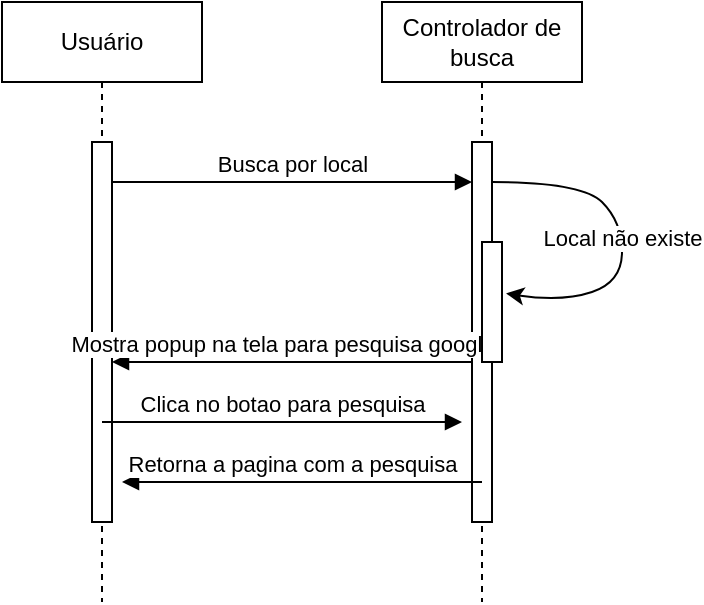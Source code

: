 <mxfile version="24.7.5">
  <diagram name="Página-1" id="30S28V-sfpHmcAIecQgn">
    <mxGraphModel dx="546" dy="819" grid="1" gridSize="10" guides="1" tooltips="1" connect="1" arrows="1" fold="1" page="1" pageScale="1" pageWidth="827" pageHeight="1169" math="0" shadow="0">
      <root>
        <mxCell id="0" />
        <mxCell id="1" parent="0" />
        <mxCell id="teBmgloNEacWPZcQMbZP-2" value="Usuário" style="shape=umlLifeline;perimeter=lifelinePerimeter;whiteSpace=wrap;html=1;container=0;dropTarget=0;collapsible=0;recursiveResize=0;outlineConnect=0;portConstraint=eastwest;newEdgeStyle={&quot;edgeStyle&quot;:&quot;elbowEdgeStyle&quot;,&quot;elbow&quot;:&quot;vertical&quot;,&quot;curved&quot;:0,&quot;rounded&quot;:0};" parent="1" vertex="1">
          <mxGeometry x="90" y="80" width="100" height="300" as="geometry" />
        </mxCell>
        <mxCell id="teBmgloNEacWPZcQMbZP-3" value="" style="html=1;points=[];perimeter=orthogonalPerimeter;outlineConnect=0;targetShapes=umlLifeline;portConstraint=eastwest;newEdgeStyle={&quot;edgeStyle&quot;:&quot;elbowEdgeStyle&quot;,&quot;elbow&quot;:&quot;vertical&quot;,&quot;curved&quot;:0,&quot;rounded&quot;:0};" parent="teBmgloNEacWPZcQMbZP-2" vertex="1">
          <mxGeometry x="45" y="70" width="10" height="190" as="geometry" />
        </mxCell>
        <mxCell id="teBmgloNEacWPZcQMbZP-4" value="Controlador de busca" style="shape=umlLifeline;perimeter=lifelinePerimeter;whiteSpace=wrap;html=1;container=0;dropTarget=0;collapsible=0;recursiveResize=0;outlineConnect=0;portConstraint=eastwest;newEdgeStyle={&quot;edgeStyle&quot;:&quot;elbowEdgeStyle&quot;,&quot;elbow&quot;:&quot;vertical&quot;,&quot;curved&quot;:0,&quot;rounded&quot;:0};" parent="1" vertex="1">
          <mxGeometry x="280" y="80" width="100" height="300" as="geometry" />
        </mxCell>
        <mxCell id="teBmgloNEacWPZcQMbZP-5" value="" style="html=1;points=[];perimeter=orthogonalPerimeter;outlineConnect=0;targetShapes=umlLifeline;portConstraint=eastwest;newEdgeStyle={&quot;edgeStyle&quot;:&quot;elbowEdgeStyle&quot;,&quot;elbow&quot;:&quot;vertical&quot;,&quot;curved&quot;:0,&quot;rounded&quot;:0};" parent="teBmgloNEacWPZcQMbZP-4" vertex="1">
          <mxGeometry x="45" y="70" width="10" height="190" as="geometry" />
        </mxCell>
        <mxCell id="teBmgloNEacWPZcQMbZP-15" value="Busca por local" style="html=1;verticalAlign=bottom;endArrow=block;edgeStyle=elbowEdgeStyle;elbow=vertical;curved=0;rounded=0;" parent="1" source="teBmgloNEacWPZcQMbZP-3" target="teBmgloNEacWPZcQMbZP-5" edge="1">
          <mxGeometry x="0.002" relative="1" as="geometry">
            <mxPoint x="150" y="170" as="sourcePoint" />
            <Array as="points">
              <mxPoint x="245" y="170" />
            </Array>
            <mxPoint x="320" y="170" as="targetPoint" />
            <mxPoint as="offset" />
          </mxGeometry>
        </mxCell>
        <mxCell id="teBmgloNEacWPZcQMbZP-16" value="Mostra popup na tela para pesquisa google" style="html=1;verticalAlign=bottom;endArrow=block;edgeStyle=elbowEdgeStyle;elbow=vertical;curved=0;rounded=0;" parent="1" edge="1">
          <mxGeometry x="0.244" relative="1" as="geometry">
            <mxPoint x="280" y="260" as="sourcePoint" />
            <Array as="points">
              <mxPoint x="325" y="260" />
            </Array>
            <mxPoint x="145.0" y="260" as="targetPoint" />
            <mxPoint as="offset" />
          </mxGeometry>
        </mxCell>
        <mxCell id="_Tzph0EAAF1RlF3fVMPD-2" value="" style="rounded=0;whiteSpace=wrap;html=1;" parent="1" vertex="1">
          <mxGeometry x="330" y="200" width="10" height="60" as="geometry" />
        </mxCell>
        <mxCell id="_Tzph0EAAF1RlF3fVMPD-3" value="Local não existe" style="curved=1;endArrow=classic;html=1;rounded=0;entryX=1.203;entryY=0.429;entryDx=0;entryDy=0;entryPerimeter=0;" parent="1" source="teBmgloNEacWPZcQMbZP-5" target="_Tzph0EAAF1RlF3fVMPD-2" edge="1">
          <mxGeometry width="50" height="50" relative="1" as="geometry">
            <mxPoint x="340" y="170" as="sourcePoint" />
            <mxPoint x="390" y="120" as="targetPoint" />
            <Array as="points">
              <mxPoint x="380" y="170" />
              <mxPoint x="400" y="190" />
              <mxPoint x="400" y="220" />
              <mxPoint x="370" y="230" />
            </Array>
          </mxGeometry>
        </mxCell>
        <mxCell id="_Tzph0EAAF1RlF3fVMPD-4" value="Clica no botao para pesquisa" style="html=1;verticalAlign=bottom;endArrow=block;edgeStyle=elbowEdgeStyle;elbow=vertical;curved=0;rounded=0;" parent="1" edge="1">
          <mxGeometry x="0.002" relative="1" as="geometry">
            <mxPoint x="140" y="290" as="sourcePoint" />
            <Array as="points">
              <mxPoint x="240" y="290" />
            </Array>
            <mxPoint x="320" y="290" as="targetPoint" />
            <mxPoint as="offset" />
          </mxGeometry>
        </mxCell>
        <mxCell id="_Tzph0EAAF1RlF3fVMPD-5" value="Retorna a pagina com a pesquisa" style="html=1;verticalAlign=bottom;endArrow=block;edgeStyle=elbowEdgeStyle;elbow=vertical;curved=0;rounded=0;" parent="1" edge="1">
          <mxGeometry x="0.244" relative="1" as="geometry">
            <mxPoint x="285" y="320" as="sourcePoint" />
            <Array as="points">
              <mxPoint x="330" y="320" />
            </Array>
            <mxPoint x="150.0" y="320" as="targetPoint" />
            <mxPoint as="offset" />
          </mxGeometry>
        </mxCell>
      </root>
    </mxGraphModel>
  </diagram>
</mxfile>
